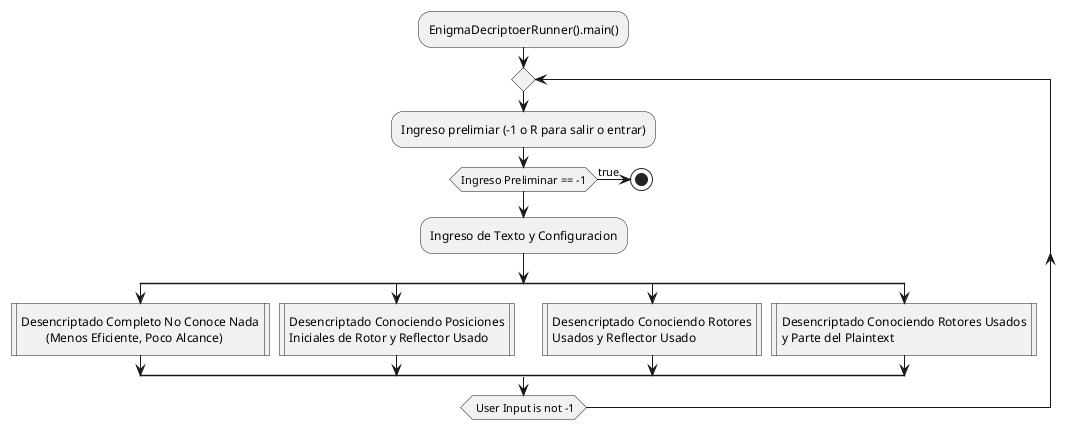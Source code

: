 @startuml

:EnigmaDecriptoerRunner().main();
repeat
:Ingreso prelimiar (-1 o R para salir o entrar);
if (Ingreso Preliminar == -1) is (true) then
  stop
else ()
  :Ingreso de Texto y Configuracion;
  split
  :Desencriptado Completo No Conoce Nada
          (Menos Eficiente, Poco Alcance)|
  'Comment: Menu Option Two'
  split again
  :Desencriptado Conociendo Posiciones
  Iniciales de Rotor y Reflector Usado|
  'Comment: Menu Option Three'
  split again
  :Desencriptado Conociendo Rotores
  Usados y Reflector Usado|
  'Comment: Menu Option Four'
  split again
  :Desencriptado Conociendo Rotores Usados
  y Parte del Plaintext|
  end split
endif
repeat while ( User Input is not -1)


@enduml